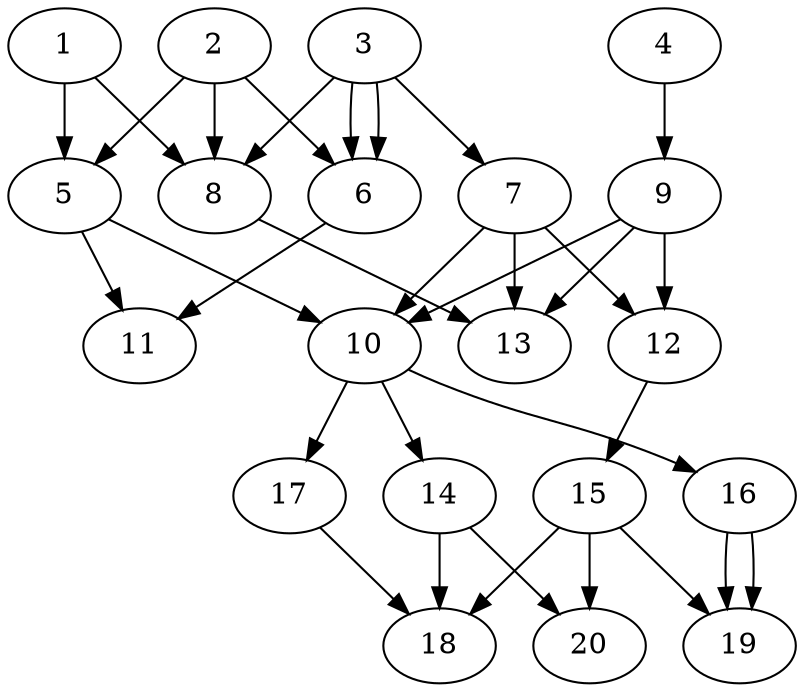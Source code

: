 // DAG automatically generated by daggen at Thu Oct  3 13:58:42 2019
// ./daggen --dot -n 20 --ccr 0.4 --fat 0.5 --regular 0.7 --density 0.6 --mindata 5242880 --maxdata 52428800 
digraph G {
  1 [size="78149120", alpha="0.05", expect_size="31259648"] 
  1 -> 5 [size ="31259648"]
  1 -> 8 [size ="31259648"]
  2 [size="72276480", alpha="0.05", expect_size="28910592"] 
  2 -> 5 [size ="28910592"]
  2 -> 6 [size ="28910592"]
  2 -> 8 [size ="28910592"]
  3 [size="47377920", alpha="0.17", expect_size="18951168"] 
  3 -> 6 [size ="18951168"]
  3 -> 6 [size ="18951168"]
  3 -> 7 [size ="18951168"]
  3 -> 8 [size ="18951168"]
  4 [size="55127040", alpha="0.02", expect_size="22050816"] 
  4 -> 9 [size ="22050816"]
  5 [size="14205440", alpha="0.07", expect_size="5682176"] 
  5 -> 10 [size ="5682176"]
  5 -> 11 [size ="5682176"]
  6 [size="13893120", alpha="0.05", expect_size="5557248"] 
  6 -> 11 [size ="5557248"]
  7 [size="60976640", alpha="0.11", expect_size="24390656"] 
  7 -> 10 [size ="24390656"]
  7 -> 12 [size ="24390656"]
  7 -> 13 [size ="24390656"]
  8 [size="90657280", alpha="0.18", expect_size="36262912"] 
  8 -> 13 [size ="36262912"]
  9 [size="13798400", alpha="0.09", expect_size="5519360"] 
  9 -> 10 [size ="5519360"]
  9 -> 12 [size ="5519360"]
  9 -> 13 [size ="5519360"]
  10 [size="126128640", alpha="0.06", expect_size="50451456"] 
  10 -> 14 [size ="50451456"]
  10 -> 16 [size ="50451456"]
  10 -> 17 [size ="50451456"]
  11 [size="112353280", alpha="0.02", expect_size="44941312"] 
  12 [size="21079040", alpha="0.13", expect_size="8431616"] 
  12 -> 15 [size ="8431616"]
  13 [size="51545600", alpha="0.15", expect_size="20618240"] 
  14 [size="32655360", alpha="0.17", expect_size="13062144"] 
  14 -> 18 [size ="13062144"]
  14 -> 20 [size ="13062144"]
  15 [size="45739520", alpha="0.10", expect_size="18295808"] 
  15 -> 18 [size ="18295808"]
  15 -> 19 [size ="18295808"]
  15 -> 20 [size ="18295808"]
  16 [size="87900160", alpha="0.17", expect_size="35160064"] 
  16 -> 19 [size ="35160064"]
  16 -> 19 [size ="35160064"]
  17 [size="118909440", alpha="0.03", expect_size="47563776"] 
  17 -> 18 [size ="47563776"]
  18 [size="67468800", alpha="0.12", expect_size="26987520"] 
  19 [size="56038400", alpha="0.16", expect_size="22415360"] 
  20 [size="107916800", alpha="0.15", expect_size="43166720"] 
}
